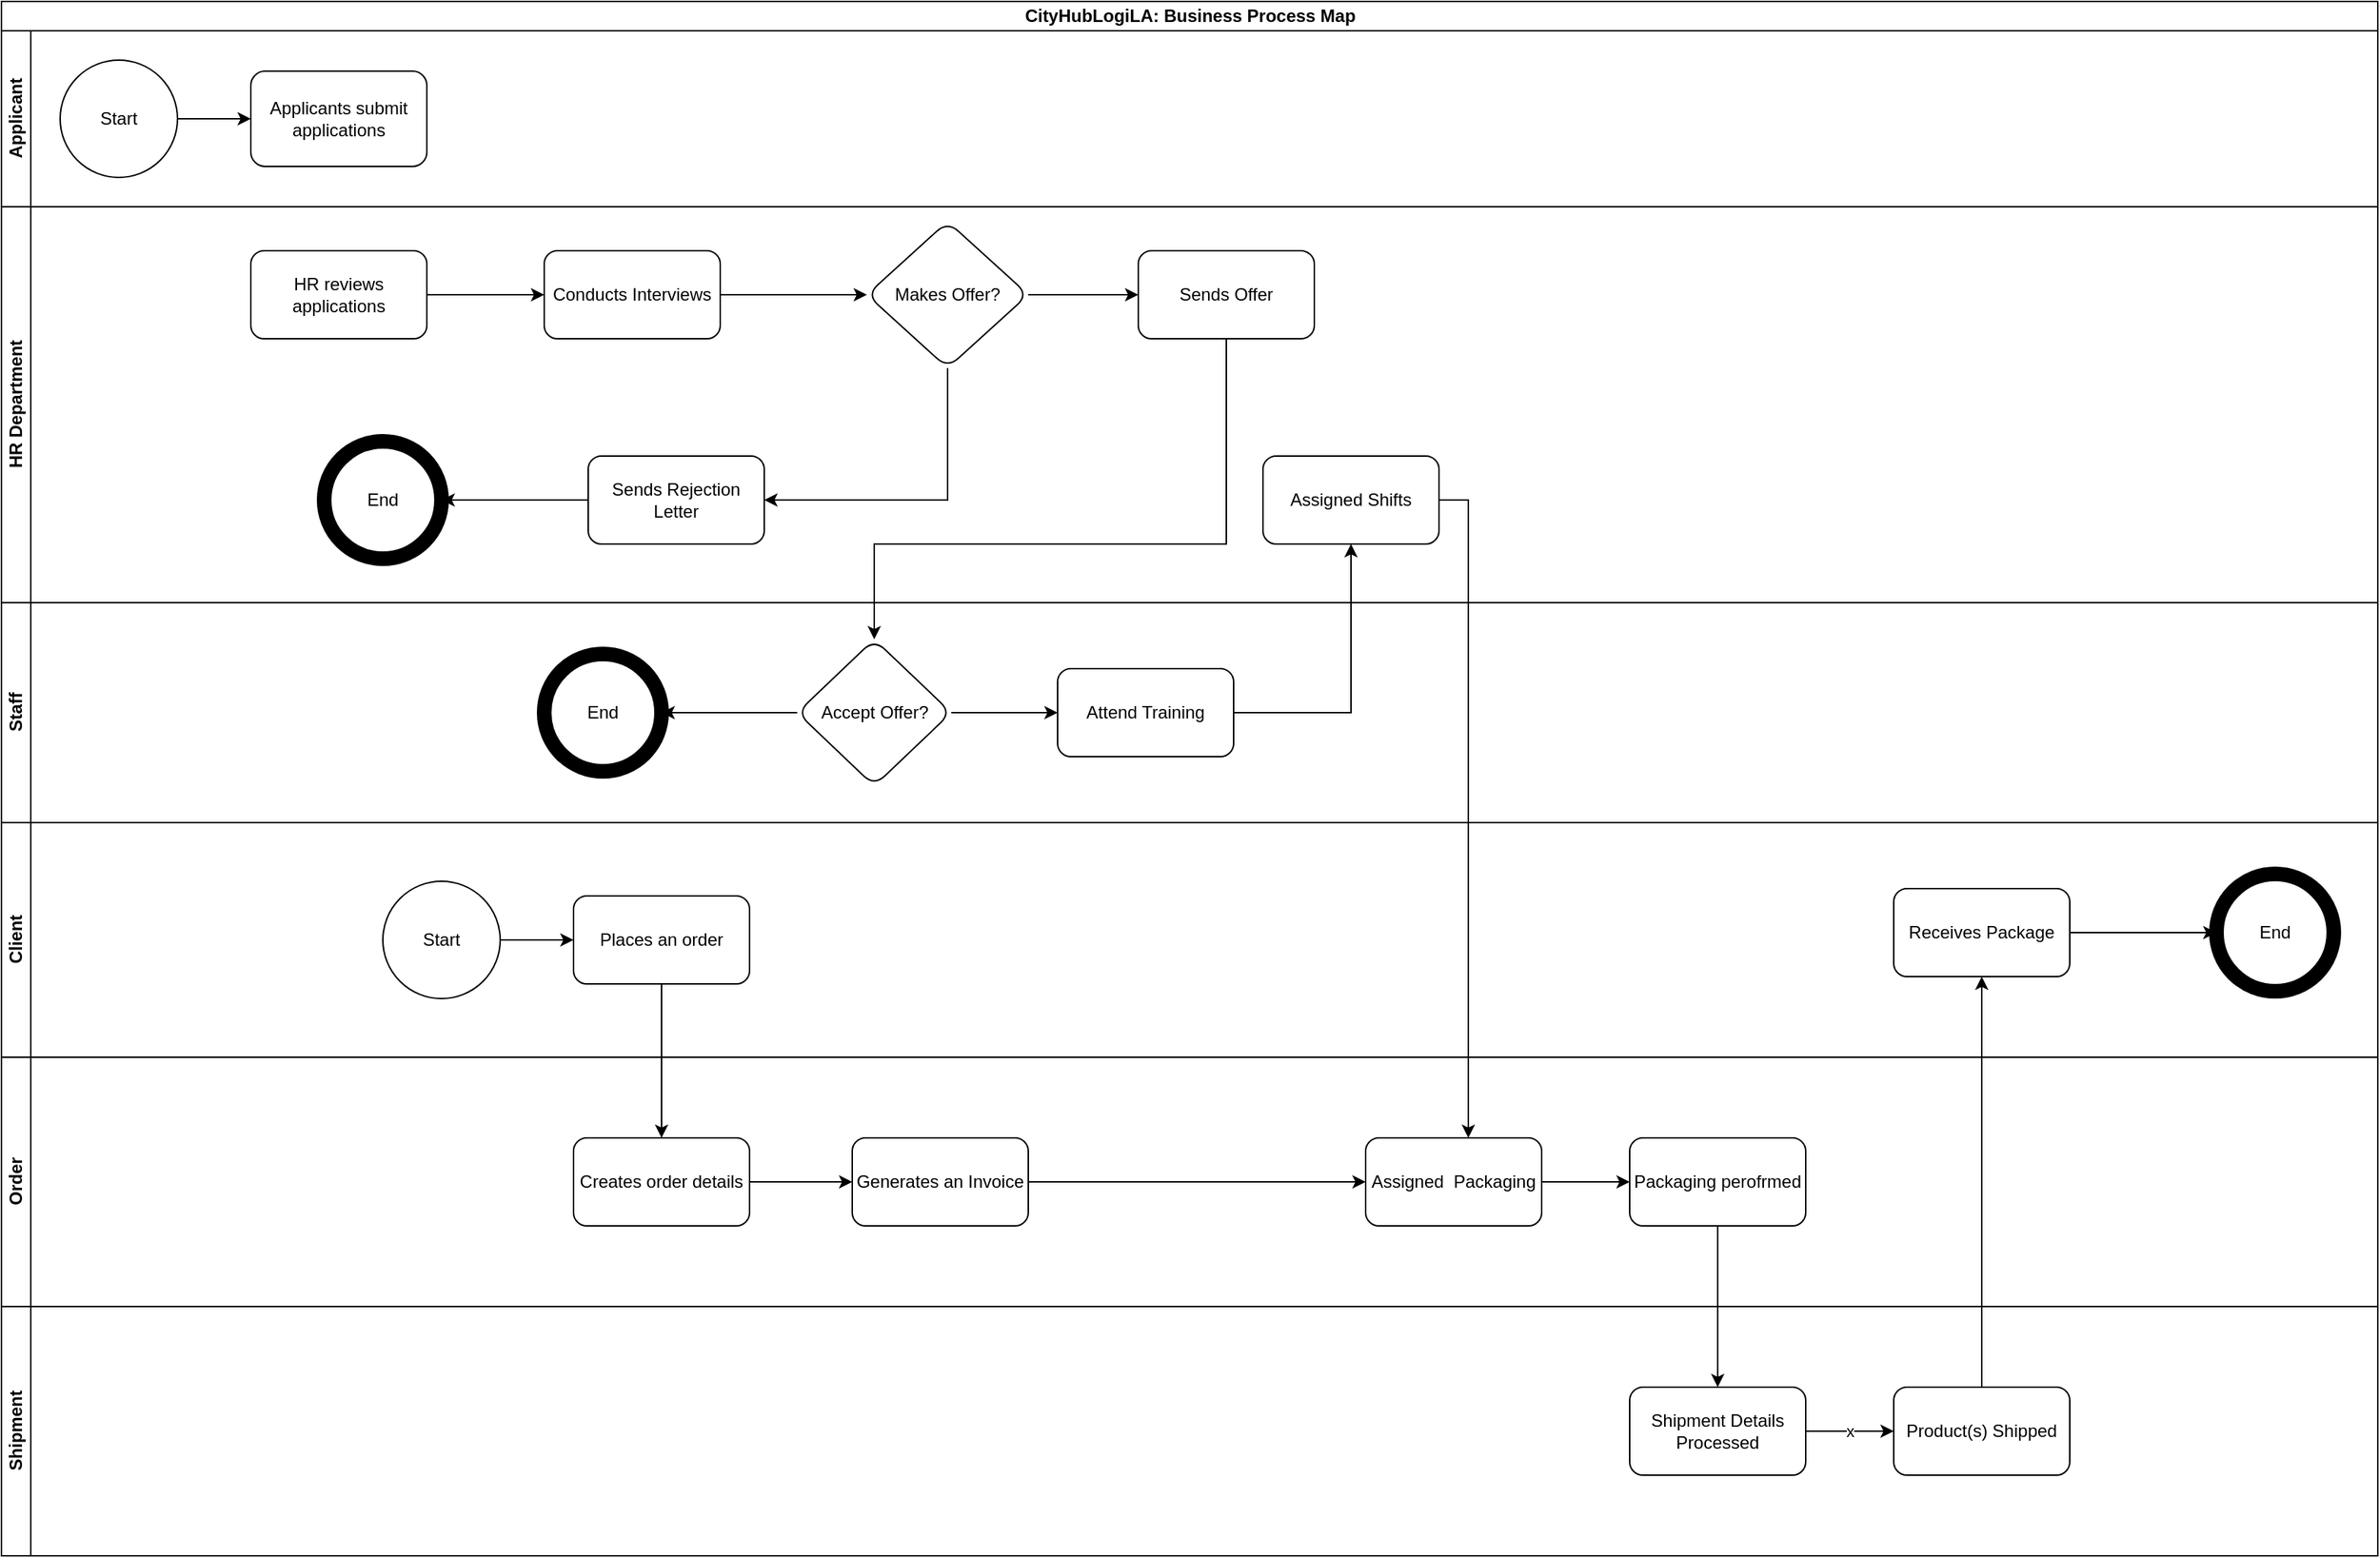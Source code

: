 <mxfile version="22.1.8" type="google">
  <diagram id="prtHgNgQTEPvFCAcTncT" name="Page-1">
    <mxGraphModel grid="1" page="1" gridSize="10" guides="1" tooltips="1" connect="1" arrows="1" fold="1" pageScale="1" pageWidth="827" pageHeight="1169" math="0" shadow="0">
      <root>
        <mxCell id="0" />
        <mxCell id="1" parent="0" />
        <mxCell id="_mQ8_jNMQouPFwOqxvFZ-4" value="CityHubLogiLA: Business Process Map" style="swimlane;childLayout=stackLayout;resizeParent=1;resizeParentMax=0;horizontal=1;startSize=20;horizontalStack=0;html=1;" vertex="1" parent="1">
          <mxGeometry x="170" y="140" width="1620" height="1060" as="geometry" />
        </mxCell>
        <mxCell id="_mQ8_jNMQouPFwOqxvFZ-5" value="Applicant" style="swimlane;startSize=20;horizontal=0;html=1;" vertex="1" parent="_mQ8_jNMQouPFwOqxvFZ-4">
          <mxGeometry y="20" width="1620" height="120" as="geometry" />
        </mxCell>
        <mxCell id="_mQ8_jNMQouPFwOqxvFZ-10" style="edgeStyle=orthogonalEdgeStyle;rounded=0;orthogonalLoop=1;jettySize=auto;html=1;exitX=1;exitY=0.5;exitDx=0;exitDy=0;entryX=0;entryY=0.5;entryDx=0;entryDy=0;" edge="1" parent="_mQ8_jNMQouPFwOqxvFZ-5" source="_mQ8_jNMQouPFwOqxvFZ-8" target="_mQ8_jNMQouPFwOqxvFZ-9">
          <mxGeometry relative="1" as="geometry" />
        </mxCell>
        <mxCell id="_mQ8_jNMQouPFwOqxvFZ-8" value="Start" style="ellipse;whiteSpace=wrap;html=1;aspect=fixed;" vertex="1" parent="_mQ8_jNMQouPFwOqxvFZ-5">
          <mxGeometry x="40" y="20" width="80" height="80" as="geometry" />
        </mxCell>
        <mxCell id="_mQ8_jNMQouPFwOqxvFZ-9" value="Applicants submit applications" style="rounded=1;whiteSpace=wrap;html=1;" vertex="1" parent="_mQ8_jNMQouPFwOqxvFZ-5">
          <mxGeometry x="170" y="27.5" width="120" height="65" as="geometry" />
        </mxCell>
        <mxCell id="_mQ8_jNMQouPFwOqxvFZ-6" value="HR Department" style="swimlane;startSize=20;horizontal=0;html=1;" vertex="1" parent="_mQ8_jNMQouPFwOqxvFZ-4">
          <mxGeometry y="140" width="1620" height="270" as="geometry" />
        </mxCell>
        <mxCell id="_mQ8_jNMQouPFwOqxvFZ-13" value="" style="edgeStyle=orthogonalEdgeStyle;rounded=0;orthogonalLoop=1;jettySize=auto;html=1;" edge="1" parent="_mQ8_jNMQouPFwOqxvFZ-6" source="_mQ8_jNMQouPFwOqxvFZ-11" target="_mQ8_jNMQouPFwOqxvFZ-12">
          <mxGeometry relative="1" as="geometry" />
        </mxCell>
        <mxCell id="_mQ8_jNMQouPFwOqxvFZ-11" value="HR reviews applications" style="rounded=1;whiteSpace=wrap;html=1;" vertex="1" parent="_mQ8_jNMQouPFwOqxvFZ-6">
          <mxGeometry x="170" y="30" width="120" height="60" as="geometry" />
        </mxCell>
        <mxCell id="_mQ8_jNMQouPFwOqxvFZ-17" value="" style="edgeStyle=orthogonalEdgeStyle;rounded=0;orthogonalLoop=1;jettySize=auto;html=1;" edge="1" parent="_mQ8_jNMQouPFwOqxvFZ-6" source="_mQ8_jNMQouPFwOqxvFZ-12" target="_mQ8_jNMQouPFwOqxvFZ-16">
          <mxGeometry relative="1" as="geometry" />
        </mxCell>
        <mxCell id="_mQ8_jNMQouPFwOqxvFZ-12" value="Conducts Interviews" style="whiteSpace=wrap;html=1;rounded=1;" vertex="1" parent="_mQ8_jNMQouPFwOqxvFZ-6">
          <mxGeometry x="370" y="30" width="120" height="60" as="geometry" />
        </mxCell>
        <mxCell id="_mQ8_jNMQouPFwOqxvFZ-19" value="" style="edgeStyle=orthogonalEdgeStyle;rounded=0;orthogonalLoop=1;jettySize=auto;html=1;" edge="1" parent="_mQ8_jNMQouPFwOqxvFZ-6" source="_mQ8_jNMQouPFwOqxvFZ-16" target="_mQ8_jNMQouPFwOqxvFZ-18">
          <mxGeometry relative="1" as="geometry" />
        </mxCell>
        <mxCell id="_mQ8_jNMQouPFwOqxvFZ-16" value="Makes Offer?" style="rhombus;whiteSpace=wrap;html=1;rounded=1;" vertex="1" parent="_mQ8_jNMQouPFwOqxvFZ-6">
          <mxGeometry x="590" y="10" width="110" height="100" as="geometry" />
        </mxCell>
        <mxCell id="_mQ8_jNMQouPFwOqxvFZ-18" value="Sends Offer" style="whiteSpace=wrap;html=1;rounded=1;" vertex="1" parent="_mQ8_jNMQouPFwOqxvFZ-6">
          <mxGeometry x="775" y="30" width="120" height="60" as="geometry" />
        </mxCell>
        <mxCell id="_mQ8_jNMQouPFwOqxvFZ-23" value="" style="edgeStyle=orthogonalEdgeStyle;rounded=0;orthogonalLoop=1;jettySize=auto;html=1;" edge="1" parent="_mQ8_jNMQouPFwOqxvFZ-6" source="_mQ8_jNMQouPFwOqxvFZ-20" target="_mQ8_jNMQouPFwOqxvFZ-22">
          <mxGeometry relative="1" as="geometry" />
        </mxCell>
        <mxCell id="_mQ8_jNMQouPFwOqxvFZ-20" value="Sends Rejection Letter" style="whiteSpace=wrap;html=1;rounded=1;" vertex="1" parent="_mQ8_jNMQouPFwOqxvFZ-6">
          <mxGeometry x="400" y="170" width="120" height="60" as="geometry" />
        </mxCell>
        <mxCell id="_mQ8_jNMQouPFwOqxvFZ-21" value="" style="edgeStyle=orthogonalEdgeStyle;rounded=0;orthogonalLoop=1;jettySize=auto;html=1;entryX=1;entryY=0.5;entryDx=0;entryDy=0;exitX=0.5;exitY=1;exitDx=0;exitDy=0;" edge="1" parent="_mQ8_jNMQouPFwOqxvFZ-6" source="_mQ8_jNMQouPFwOqxvFZ-16" target="_mQ8_jNMQouPFwOqxvFZ-20">
          <mxGeometry relative="1" as="geometry" />
        </mxCell>
        <mxCell id="_mQ8_jNMQouPFwOqxvFZ-22" value="End" style="ellipse;whiteSpace=wrap;html=1;rounded=1;strokeWidth=10;" vertex="1" parent="_mQ8_jNMQouPFwOqxvFZ-6">
          <mxGeometry x="220" y="160" width="80" height="80" as="geometry" />
        </mxCell>
        <mxCell id="_mQ8_jNMQouPFwOqxvFZ-55" value="Assigned Shifts" style="whiteSpace=wrap;html=1;rounded=1;" vertex="1" parent="_mQ8_jNMQouPFwOqxvFZ-6">
          <mxGeometry x="860" y="170" width="120" height="60" as="geometry" />
        </mxCell>
        <mxCell id="_mQ8_jNMQouPFwOqxvFZ-7" value="Staff" style="swimlane;startSize=20;horizontal=0;html=1;" vertex="1" parent="_mQ8_jNMQouPFwOqxvFZ-4">
          <mxGeometry y="410" width="1620" height="150" as="geometry" />
        </mxCell>
        <mxCell id="_mQ8_jNMQouPFwOqxvFZ-29" value="" style="edgeStyle=orthogonalEdgeStyle;rounded=0;orthogonalLoop=1;jettySize=auto;html=1;" edge="1" parent="_mQ8_jNMQouPFwOqxvFZ-7" source="_mQ8_jNMQouPFwOqxvFZ-26" target="_mQ8_jNMQouPFwOqxvFZ-28">
          <mxGeometry relative="1" as="geometry" />
        </mxCell>
        <mxCell id="_mQ8_jNMQouPFwOqxvFZ-31" value="" style="edgeStyle=orthogonalEdgeStyle;rounded=0;orthogonalLoop=1;jettySize=auto;html=1;" edge="1" parent="_mQ8_jNMQouPFwOqxvFZ-7" source="_mQ8_jNMQouPFwOqxvFZ-26" target="_mQ8_jNMQouPFwOqxvFZ-30">
          <mxGeometry relative="1" as="geometry" />
        </mxCell>
        <mxCell id="_mQ8_jNMQouPFwOqxvFZ-26" value="Accept Offer?" style="rhombus;whiteSpace=wrap;html=1;rounded=1;" vertex="1" parent="_mQ8_jNMQouPFwOqxvFZ-7">
          <mxGeometry x="542.5" y="25" width="105" height="100" as="geometry" />
        </mxCell>
        <mxCell id="_mQ8_jNMQouPFwOqxvFZ-28" value="End" style="ellipse;whiteSpace=wrap;html=1;rounded=1;strokeWidth=10;" vertex="1" parent="_mQ8_jNMQouPFwOqxvFZ-7">
          <mxGeometry x="370" y="35" width="80" height="80" as="geometry" />
        </mxCell>
        <mxCell id="_mQ8_jNMQouPFwOqxvFZ-30" value="Attend Training" style="whiteSpace=wrap;html=1;rounded=1;" vertex="1" parent="_mQ8_jNMQouPFwOqxvFZ-7">
          <mxGeometry x="720" y="45" width="120" height="60" as="geometry" />
        </mxCell>
        <mxCell id="_mQ8_jNMQouPFwOqxvFZ-32" value="Client" style="swimlane;startSize=20;horizontal=0;html=1;" vertex="1" parent="_mQ8_jNMQouPFwOqxvFZ-4">
          <mxGeometry y="560" width="1620" height="160" as="geometry" />
        </mxCell>
        <mxCell id="_mQ8_jNMQouPFwOqxvFZ-38" style="edgeStyle=orthogonalEdgeStyle;rounded=0;orthogonalLoop=1;jettySize=auto;html=1;exitX=1;exitY=0.5;exitDx=0;exitDy=0;entryX=0;entryY=0.5;entryDx=0;entryDy=0;" edge="1" parent="_mQ8_jNMQouPFwOqxvFZ-32" source="_mQ8_jNMQouPFwOqxvFZ-36" target="_mQ8_jNMQouPFwOqxvFZ-37">
          <mxGeometry relative="1" as="geometry" />
        </mxCell>
        <mxCell id="_mQ8_jNMQouPFwOqxvFZ-36" value="Start" style="ellipse;whiteSpace=wrap;html=1;rounded=1;" vertex="1" parent="_mQ8_jNMQouPFwOqxvFZ-32">
          <mxGeometry x="260" y="40" width="80" height="80" as="geometry" />
        </mxCell>
        <mxCell id="_mQ8_jNMQouPFwOqxvFZ-37" value="Places an order" style="whiteSpace=wrap;html=1;rounded=1;" vertex="1" parent="_mQ8_jNMQouPFwOqxvFZ-32">
          <mxGeometry x="390" y="50" width="120" height="60" as="geometry" />
        </mxCell>
        <mxCell id="_mQ8_jNMQouPFwOqxvFZ-80" value="" style="edgeStyle=orthogonalEdgeStyle;rounded=0;orthogonalLoop=1;jettySize=auto;html=1;" edge="1" parent="_mQ8_jNMQouPFwOqxvFZ-32" source="_mQ8_jNMQouPFwOqxvFZ-77" target="_mQ8_jNMQouPFwOqxvFZ-79">
          <mxGeometry relative="1" as="geometry" />
        </mxCell>
        <mxCell id="_mQ8_jNMQouPFwOqxvFZ-77" value="Receives Package" style="whiteSpace=wrap;html=1;rounded=1;" vertex="1" parent="_mQ8_jNMQouPFwOqxvFZ-32">
          <mxGeometry x="1290" y="45" width="120" height="60" as="geometry" />
        </mxCell>
        <mxCell id="_mQ8_jNMQouPFwOqxvFZ-79" value="End" style="ellipse;whiteSpace=wrap;html=1;rounded=1;strokeWidth=10;" vertex="1" parent="_mQ8_jNMQouPFwOqxvFZ-32">
          <mxGeometry x="1510" y="35" width="80" height="80" as="geometry" />
        </mxCell>
        <mxCell id="_mQ8_jNMQouPFwOqxvFZ-27" value="" style="edgeStyle=orthogonalEdgeStyle;rounded=0;orthogonalLoop=1;jettySize=auto;html=1;exitX=0.5;exitY=1;exitDx=0;exitDy=0;" edge="1" parent="_mQ8_jNMQouPFwOqxvFZ-4" source="_mQ8_jNMQouPFwOqxvFZ-18" target="_mQ8_jNMQouPFwOqxvFZ-26">
          <mxGeometry relative="1" as="geometry">
            <Array as="points">
              <mxPoint x="835" y="370" />
              <mxPoint x="595" y="370" />
            </Array>
          </mxGeometry>
        </mxCell>
        <mxCell id="_mQ8_jNMQouPFwOqxvFZ-40" value="" style="edgeStyle=orthogonalEdgeStyle;rounded=0;orthogonalLoop=1;jettySize=auto;html=1;" edge="1" parent="_mQ8_jNMQouPFwOqxvFZ-4" source="_mQ8_jNMQouPFwOqxvFZ-37" target="_mQ8_jNMQouPFwOqxvFZ-39">
          <mxGeometry relative="1" as="geometry" />
        </mxCell>
        <mxCell id="_mQ8_jNMQouPFwOqxvFZ-41" value="Order" style="swimlane;startSize=20;horizontal=0;html=1;" vertex="1" parent="_mQ8_jNMQouPFwOqxvFZ-4">
          <mxGeometry y="720" width="1620" height="170" as="geometry" />
        </mxCell>
        <mxCell id="_mQ8_jNMQouPFwOqxvFZ-42" style="edgeStyle=orthogonalEdgeStyle;rounded=0;orthogonalLoop=1;jettySize=auto;html=1;exitX=1;exitY=0.5;exitDx=0;exitDy=0;entryX=0;entryY=0.5;entryDx=0;entryDy=0;" edge="1" parent="_mQ8_jNMQouPFwOqxvFZ-41">
          <mxGeometry relative="1" as="geometry">
            <mxPoint x="170" y="75" as="targetPoint" />
          </mxGeometry>
        </mxCell>
        <mxCell id="_mQ8_jNMQouPFwOqxvFZ-44" value="" style="edgeStyle=orthogonalEdgeStyle;rounded=0;orthogonalLoop=1;jettySize=auto;html=1;" edge="1" parent="_mQ8_jNMQouPFwOqxvFZ-41">
          <mxGeometry relative="1" as="geometry">
            <mxPoint x="230" y="185" as="targetPoint" />
          </mxGeometry>
        </mxCell>
        <mxCell id="_mQ8_jNMQouPFwOqxvFZ-48" value="" style="edgeStyle=orthogonalEdgeStyle;rounded=0;orthogonalLoop=1;jettySize=auto;html=1;" edge="1" parent="_mQ8_jNMQouPFwOqxvFZ-41" source="_mQ8_jNMQouPFwOqxvFZ-39" target="_mQ8_jNMQouPFwOqxvFZ-47">
          <mxGeometry relative="1" as="geometry" />
        </mxCell>
        <mxCell id="_mQ8_jNMQouPFwOqxvFZ-39" value="Creates order details" style="whiteSpace=wrap;html=1;rounded=1;" vertex="1" parent="_mQ8_jNMQouPFwOqxvFZ-41">
          <mxGeometry x="390" y="55" width="120" height="60" as="geometry" />
        </mxCell>
        <mxCell id="_mQ8_jNMQouPFwOqxvFZ-47" value="Generates an Invoice" style="whiteSpace=wrap;html=1;rounded=1;" vertex="1" parent="_mQ8_jNMQouPFwOqxvFZ-41">
          <mxGeometry x="580" y="55" width="120" height="60" as="geometry" />
        </mxCell>
        <mxCell id="_mQ8_jNMQouPFwOqxvFZ-64" value="" style="edgeStyle=orthogonalEdgeStyle;rounded=0;orthogonalLoop=1;jettySize=auto;html=1;" edge="1" parent="_mQ8_jNMQouPFwOqxvFZ-41" source="_mQ8_jNMQouPFwOqxvFZ-62" target="_mQ8_jNMQouPFwOqxvFZ-63">
          <mxGeometry relative="1" as="geometry" />
        </mxCell>
        <mxCell id="_mQ8_jNMQouPFwOqxvFZ-62" value="Assigned&amp;nbsp; Packaging" style="rounded=1;whiteSpace=wrap;html=1;" vertex="1" parent="_mQ8_jNMQouPFwOqxvFZ-41">
          <mxGeometry x="930" y="55" width="120" height="60" as="geometry" />
        </mxCell>
        <mxCell id="_mQ8_jNMQouPFwOqxvFZ-61" style="edgeStyle=orthogonalEdgeStyle;rounded=0;orthogonalLoop=1;jettySize=auto;html=1;exitX=1;exitY=0.5;exitDx=0;exitDy=0;entryX=0;entryY=0.5;entryDx=0;entryDy=0;" edge="1" parent="_mQ8_jNMQouPFwOqxvFZ-41" source="_mQ8_jNMQouPFwOqxvFZ-47" target="_mQ8_jNMQouPFwOqxvFZ-62">
          <mxGeometry relative="1" as="geometry">
            <mxPoint x="430" y="225" as="targetPoint" />
          </mxGeometry>
        </mxCell>
        <mxCell id="_mQ8_jNMQouPFwOqxvFZ-63" value="Packaging perofrmed" style="whiteSpace=wrap;html=1;rounded=1;" vertex="1" parent="_mQ8_jNMQouPFwOqxvFZ-41">
          <mxGeometry x="1110" y="55" width="120" height="60" as="geometry" />
        </mxCell>
        <mxCell id="_mQ8_jNMQouPFwOqxvFZ-65" value="Shipment" style="swimlane;startSize=20;horizontal=0;html=1;" vertex="1" parent="_mQ8_jNMQouPFwOqxvFZ-4">
          <mxGeometry y="890" width="1620" height="170" as="geometry" />
        </mxCell>
        <mxCell id="_mQ8_jNMQouPFwOqxvFZ-66" style="edgeStyle=orthogonalEdgeStyle;rounded=0;orthogonalLoop=1;jettySize=auto;html=1;exitX=1;exitY=0.5;exitDx=0;exitDy=0;entryX=0;entryY=0.5;entryDx=0;entryDy=0;" edge="1" parent="_mQ8_jNMQouPFwOqxvFZ-65">
          <mxGeometry relative="1" as="geometry">
            <mxPoint x="170" y="75" as="targetPoint" />
          </mxGeometry>
        </mxCell>
        <mxCell id="_mQ8_jNMQouPFwOqxvFZ-67" value="" style="edgeStyle=orthogonalEdgeStyle;rounded=0;orthogonalLoop=1;jettySize=auto;html=1;" edge="1" parent="_mQ8_jNMQouPFwOqxvFZ-65">
          <mxGeometry relative="1" as="geometry">
            <mxPoint x="230" y="185" as="targetPoint" />
          </mxGeometry>
        </mxCell>
        <mxCell id="_mQ8_jNMQouPFwOqxvFZ-71" value="x" style="edgeStyle=orthogonalEdgeStyle;rounded=0;orthogonalLoop=1;jettySize=auto;html=1;" edge="1" parent="_mQ8_jNMQouPFwOqxvFZ-65" source="_mQ8_jNMQouPFwOqxvFZ-72" target="_mQ8_jNMQouPFwOqxvFZ-74">
          <mxGeometry relative="1" as="geometry" />
        </mxCell>
        <mxCell id="_mQ8_jNMQouPFwOqxvFZ-72" value="Shipment Details Processed" style="rounded=1;whiteSpace=wrap;html=1;" vertex="1" parent="_mQ8_jNMQouPFwOqxvFZ-65">
          <mxGeometry x="1110" y="55" width="120" height="60" as="geometry" />
        </mxCell>
        <mxCell id="_mQ8_jNMQouPFwOqxvFZ-74" value="Product(s) Shipped" style="whiteSpace=wrap;html=1;rounded=1;" vertex="1" parent="_mQ8_jNMQouPFwOqxvFZ-65">
          <mxGeometry x="1290" y="55" width="120" height="60" as="geometry" />
        </mxCell>
        <mxCell id="_mQ8_jNMQouPFwOqxvFZ-56" value="" style="edgeStyle=orthogonalEdgeStyle;rounded=0;orthogonalLoop=1;jettySize=auto;html=1;" edge="1" parent="_mQ8_jNMQouPFwOqxvFZ-4" source="_mQ8_jNMQouPFwOqxvFZ-30" target="_mQ8_jNMQouPFwOqxvFZ-55">
          <mxGeometry relative="1" as="geometry" />
        </mxCell>
        <mxCell id="_mQ8_jNMQouPFwOqxvFZ-58" value="" style="edgeStyle=orthogonalEdgeStyle;rounded=0;orthogonalLoop=1;jettySize=auto;html=1;" edge="1" parent="_mQ8_jNMQouPFwOqxvFZ-4" source="_mQ8_jNMQouPFwOqxvFZ-55" target="_mQ8_jNMQouPFwOqxvFZ-62">
          <mxGeometry relative="1" as="geometry">
            <mxPoint x="1050" y="830" as="targetPoint" />
            <Array as="points">
              <mxPoint x="1000" y="340" />
            </Array>
          </mxGeometry>
        </mxCell>
        <mxCell id="_mQ8_jNMQouPFwOqxvFZ-76" style="edgeStyle=orthogonalEdgeStyle;rounded=0;orthogonalLoop=1;jettySize=auto;html=1;exitX=0.5;exitY=1;exitDx=0;exitDy=0;entryX=0.5;entryY=0;entryDx=0;entryDy=0;" edge="1" parent="_mQ8_jNMQouPFwOqxvFZ-4" source="_mQ8_jNMQouPFwOqxvFZ-63" target="_mQ8_jNMQouPFwOqxvFZ-72">
          <mxGeometry relative="1" as="geometry" />
        </mxCell>
        <mxCell id="_mQ8_jNMQouPFwOqxvFZ-78" value="" style="edgeStyle=orthogonalEdgeStyle;rounded=0;orthogonalLoop=1;jettySize=auto;html=1;" edge="1" parent="_mQ8_jNMQouPFwOqxvFZ-4" source="_mQ8_jNMQouPFwOqxvFZ-74" target="_mQ8_jNMQouPFwOqxvFZ-77">
          <mxGeometry relative="1" as="geometry" />
        </mxCell>
      </root>
    </mxGraphModel>
  </diagram>
</mxfile>
